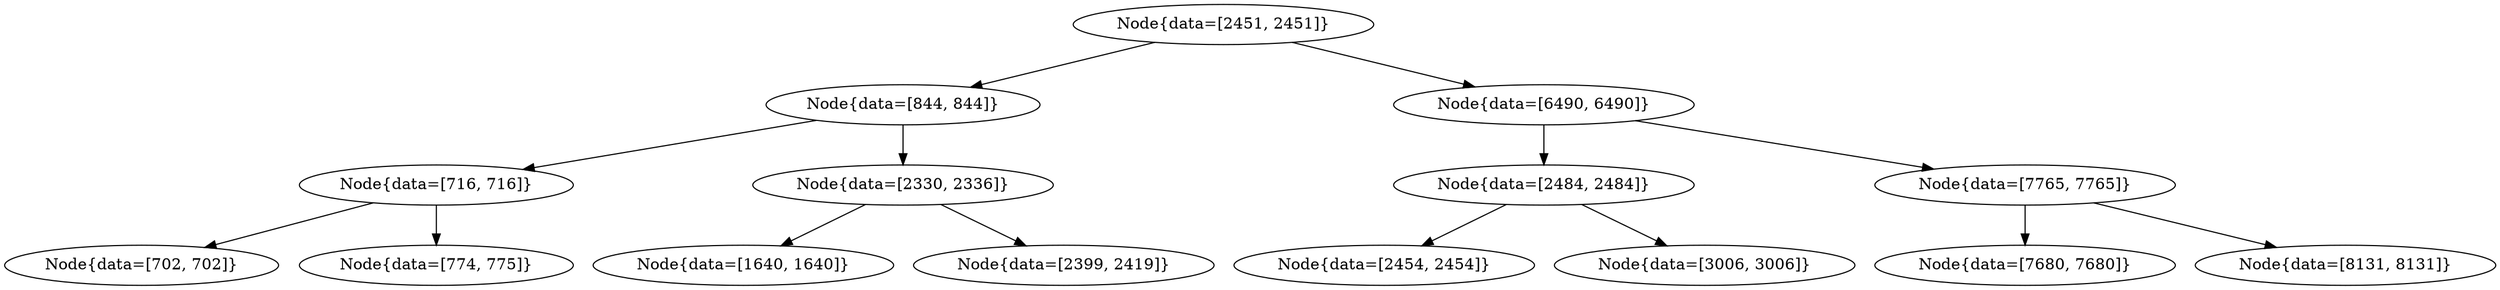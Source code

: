 digraph G{
858989662 [label="Node{data=[2451, 2451]}"]
858989662 -> 343688483
343688483 [label="Node{data=[844, 844]}"]
343688483 -> 1427580388
1427580388 [label="Node{data=[716, 716]}"]
1427580388 -> 1980588880
1980588880 [label="Node{data=[702, 702]}"]
1427580388 -> 1555478555
1555478555 [label="Node{data=[774, 775]}"]
343688483 -> 706067443
706067443 [label="Node{data=[2330, 2336]}"]
706067443 -> 1187091280
1187091280 [label="Node{data=[1640, 1640]}"]
706067443 -> 1531670331
1531670331 [label="Node{data=[2399, 2419]}"]
858989662 -> 852779561
852779561 [label="Node{data=[6490, 6490]}"]
852779561 -> 890867107
890867107 [label="Node{data=[2484, 2484]}"]
890867107 -> 2131280707
2131280707 [label="Node{data=[2454, 2454]}"]
890867107 -> 2142914862
2142914862 [label="Node{data=[3006, 3006]}"]
852779561 -> 1861138906
1861138906 [label="Node{data=[7765, 7765]}"]
1861138906 -> 392385841
392385841 [label="Node{data=[7680, 7680]}"]
1861138906 -> 776506949
776506949 [label="Node{data=[8131, 8131]}"]
}